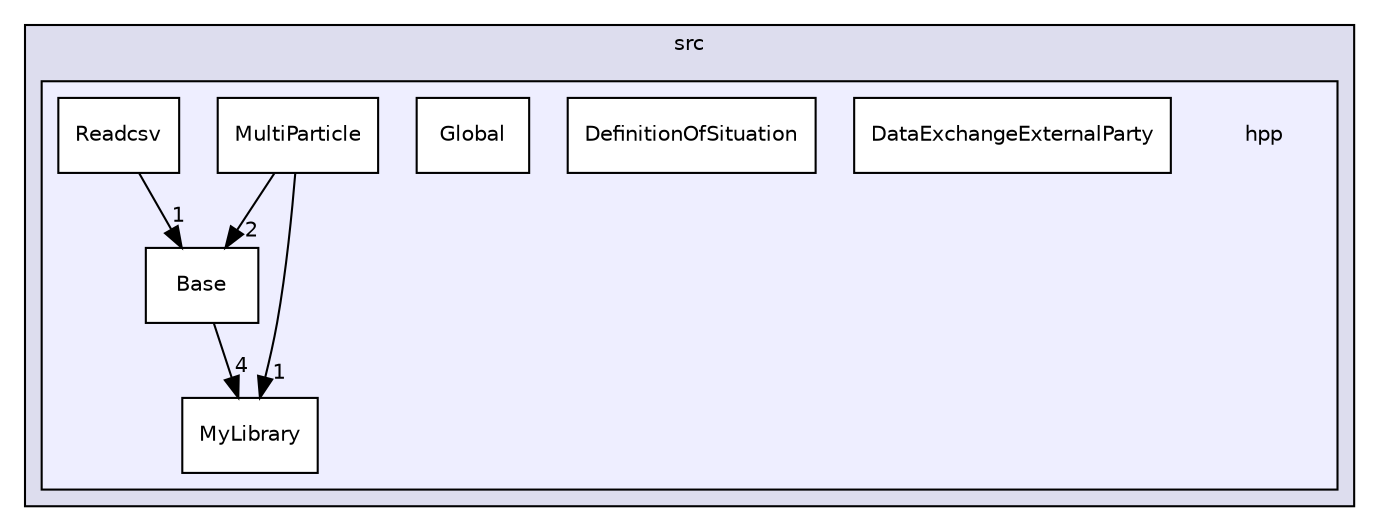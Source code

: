 digraph "/home/hhhhhhhhhhhhhhhhhh/kyutech/research/MultiParticleMethod/src/hpp" {
  compound=true
  node [ fontsize="10", fontname="Helvetica"];
  edge [ labelfontsize="10", labelfontname="Helvetica"];
  subgraph clusterdir_68267d1309a1af8e8297ef4c3efbcdba {
    graph [ bgcolor="#ddddee", pencolor="black", label="src" fontname="Helvetica", fontsize="10", URL="dir_68267d1309a1af8e8297ef4c3efbcdba.html"]
  subgraph clusterdir_561701c8e79d5dfd48e3536aae5218c5 {
    graph [ bgcolor="#eeeeff", pencolor="black", label="" URL="dir_561701c8e79d5dfd48e3536aae5218c5.html"];
    dir_561701c8e79d5dfd48e3536aae5218c5 [shape=plaintext label="hpp"];
    dir_2c3495c27dbc91dbb5af4001dd89692a [shape=box label="Base" color="black" fillcolor="white" style="filled" URL="dir_2c3495c27dbc91dbb5af4001dd89692a.html"];
    dir_9eabb392ca29771d0830e93faf368185 [shape=box label="DataExchangeExternalParty" color="black" fillcolor="white" style="filled" URL="dir_9eabb392ca29771d0830e93faf368185.html"];
    dir_bc61d403b64de6894aef7ca6e6682e71 [shape=box label="DefinitionOfSituation" color="black" fillcolor="white" style="filled" URL="dir_bc61d403b64de6894aef7ca6e6682e71.html"];
    dir_5b4f19ceb76f2420846e1188c817f0a7 [shape=box label="Global" color="black" fillcolor="white" style="filled" URL="dir_5b4f19ceb76f2420846e1188c817f0a7.html"];
    dir_d8129d7b309b067a42d9da08c413f3dd [shape=box label="MultiParticle" color="black" fillcolor="white" style="filled" URL="dir_d8129d7b309b067a42d9da08c413f3dd.html"];
    dir_517d5ff5edace05c51a9df57ddf9d4ed [shape=box label="MyLibrary" color="black" fillcolor="white" style="filled" URL="dir_517d5ff5edace05c51a9df57ddf9d4ed.html"];
    dir_7f9bb370e53c09856190cccb4320a835 [shape=box label="Readcsv" color="black" fillcolor="white" style="filled" URL="dir_7f9bb370e53c09856190cccb4320a835.html"];
  }
  }
  dir_7f9bb370e53c09856190cccb4320a835->dir_2c3495c27dbc91dbb5af4001dd89692a [headlabel="1", labeldistance=1.5 headhref="dir_000009_000003.html"];
  dir_d8129d7b309b067a42d9da08c413f3dd->dir_2c3495c27dbc91dbb5af4001dd89692a [headlabel="2", labeldistance=1.5 headhref="dir_000007_000003.html"];
  dir_d8129d7b309b067a42d9da08c413f3dd->dir_517d5ff5edace05c51a9df57ddf9d4ed [headlabel="1", labeldistance=1.5 headhref="dir_000007_000008.html"];
  dir_2c3495c27dbc91dbb5af4001dd89692a->dir_517d5ff5edace05c51a9df57ddf9d4ed [headlabel="4", labeldistance=1.5 headhref="dir_000003_000008.html"];
}
